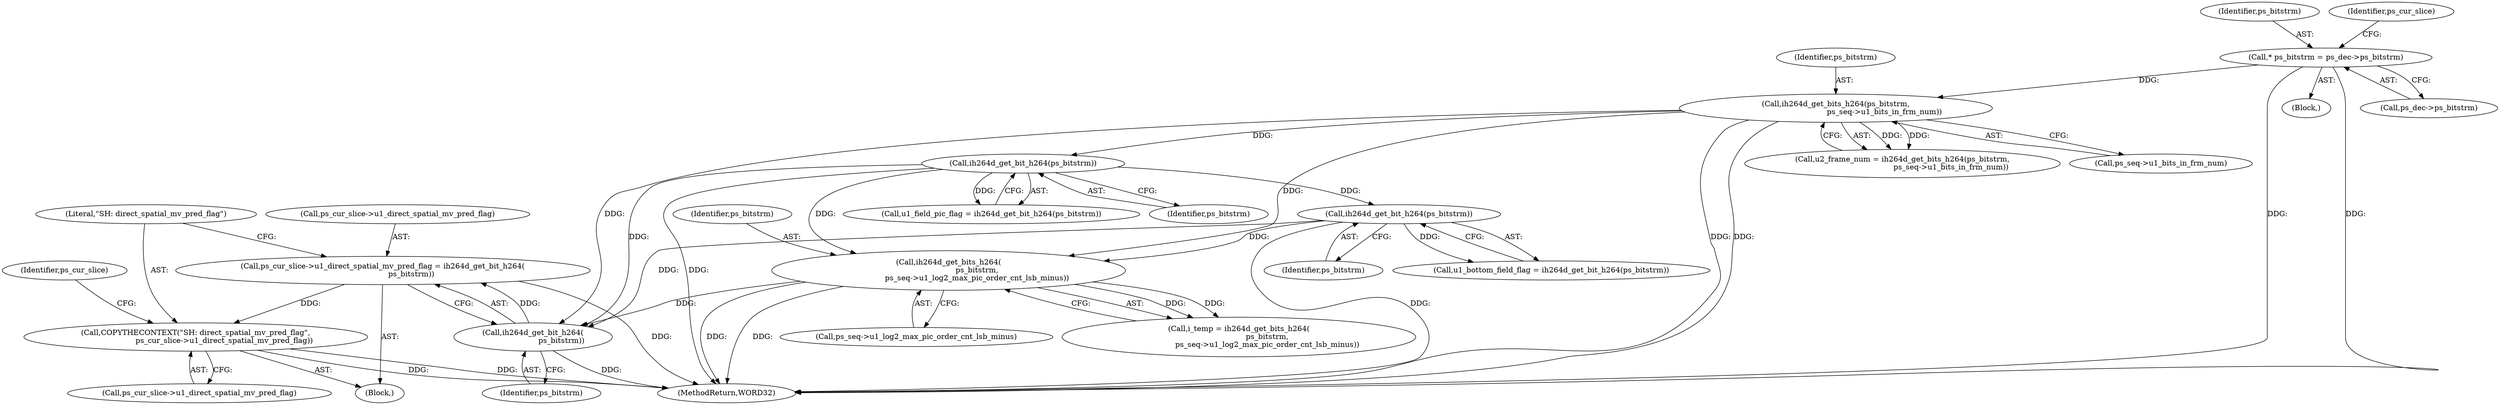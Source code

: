 digraph "0_Android_494561291a503840f385fbcd11d9bc5f4dc502b8_2@pointer" {
"1001582" [label="(Call,COPYTHECONTEXT(\"SH: direct_spatial_mv_pred_flag\",\n                        ps_cur_slice->u1_direct_spatial_mv_pred_flag))"];
"1001576" [label="(Call,ps_cur_slice->u1_direct_spatial_mv_pred_flag = ih264d_get_bit_h264(\n                        ps_bitstrm))"];
"1001580" [label="(Call,ih264d_get_bit_h264(\n                        ps_bitstrm))"];
"1000650" [label="(Call,ih264d_get_bit_h264(ps_bitstrm))"];
"1000630" [label="(Call,ih264d_get_bit_h264(ps_bitstrm))"];
"1000461" [label="(Call,ih264d_get_bits_h264(ps_bitstrm,\n                                         ps_seq->u1_bits_in_frm_num))"];
"1000162" [label="(Call,* ps_bitstrm = ps_dec->ps_bitstrm)"];
"1000745" [label="(Call,ih264d_get_bits_h264(\n                        ps_bitstrm,\n                        ps_seq->u1_log2_max_pic_order_cnt_lsb_minus))"];
"1000160" [label="(Block,)"];
"1000630" [label="(Call,ih264d_get_bit_h264(ps_bitstrm))"];
"1000459" [label="(Call,u2_frame_num = ih264d_get_bits_h264(ps_bitstrm,\n                                         ps_seq->u1_bits_in_frm_num))"];
"1000461" [label="(Call,ih264d_get_bits_h264(ps_bitstrm,\n                                         ps_seq->u1_bits_in_frm_num))"];
"1000651" [label="(Identifier,ps_bitstrm)"];
"1000163" [label="(Identifier,ps_bitstrm)"];
"1000745" [label="(Call,ih264d_get_bits_h264(\n                        ps_bitstrm,\n                        ps_seq->u1_log2_max_pic_order_cnt_lsb_minus))"];
"1000162" [label="(Call,* ps_bitstrm = ps_dec->ps_bitstrm)"];
"1000628" [label="(Call,u1_field_pic_flag = ih264d_get_bit_h264(ps_bitstrm))"];
"1000747" [label="(Call,ps_seq->u1_log2_max_pic_order_cnt_lsb_minus)"];
"1001583" [label="(Literal,\"SH: direct_spatial_mv_pred_flag\")"];
"1000648" [label="(Call,u1_bottom_field_flag = ih264d_get_bit_h264(ps_bitstrm))"];
"1001589" [label="(Identifier,ps_cur_slice)"];
"1000650" [label="(Call,ih264d_get_bit_h264(ps_bitstrm))"];
"1000164" [label="(Call,ps_dec->ps_bitstrm)"];
"1000631" [label="(Identifier,ps_bitstrm)"];
"1001582" [label="(Call,COPYTHECONTEXT(\"SH: direct_spatial_mv_pred_flag\",\n                        ps_cur_slice->u1_direct_spatial_mv_pred_flag))"];
"1000462" [label="(Identifier,ps_bitstrm)"];
"1002619" [label="(MethodReturn,WORD32)"];
"1001584" [label="(Call,ps_cur_slice->u1_direct_spatial_mv_pred_flag)"];
"1000746" [label="(Identifier,ps_bitstrm)"];
"1001576" [label="(Call,ps_cur_slice->u1_direct_spatial_mv_pred_flag = ih264d_get_bit_h264(\n                        ps_bitstrm))"];
"1001580" [label="(Call,ih264d_get_bit_h264(\n                        ps_bitstrm))"];
"1000463" [label="(Call,ps_seq->u1_bits_in_frm_num)"];
"1001581" [label="(Identifier,ps_bitstrm)"];
"1001577" [label="(Call,ps_cur_slice->u1_direct_spatial_mv_pred_flag)"];
"1000743" [label="(Call,i_temp = ih264d_get_bits_h264(\n                        ps_bitstrm,\n                        ps_seq->u1_log2_max_pic_order_cnt_lsb_minus))"];
"1000171" [label="(Identifier,ps_cur_slice)"];
"1001575" [label="(Block,)"];
"1001582" -> "1001575"  [label="AST: "];
"1001582" -> "1001584"  [label="CFG: "];
"1001583" -> "1001582"  [label="AST: "];
"1001584" -> "1001582"  [label="AST: "];
"1001589" -> "1001582"  [label="CFG: "];
"1001582" -> "1002619"  [label="DDG: "];
"1001582" -> "1002619"  [label="DDG: "];
"1001576" -> "1001582"  [label="DDG: "];
"1001576" -> "1001575"  [label="AST: "];
"1001576" -> "1001580"  [label="CFG: "];
"1001577" -> "1001576"  [label="AST: "];
"1001580" -> "1001576"  [label="AST: "];
"1001583" -> "1001576"  [label="CFG: "];
"1001576" -> "1002619"  [label="DDG: "];
"1001580" -> "1001576"  [label="DDG: "];
"1001580" -> "1001581"  [label="CFG: "];
"1001581" -> "1001580"  [label="AST: "];
"1001580" -> "1002619"  [label="DDG: "];
"1000650" -> "1001580"  [label="DDG: "];
"1000630" -> "1001580"  [label="DDG: "];
"1000745" -> "1001580"  [label="DDG: "];
"1000461" -> "1001580"  [label="DDG: "];
"1000650" -> "1000648"  [label="AST: "];
"1000650" -> "1000651"  [label="CFG: "];
"1000651" -> "1000650"  [label="AST: "];
"1000648" -> "1000650"  [label="CFG: "];
"1000650" -> "1002619"  [label="DDG: "];
"1000650" -> "1000648"  [label="DDG: "];
"1000630" -> "1000650"  [label="DDG: "];
"1000650" -> "1000745"  [label="DDG: "];
"1000630" -> "1000628"  [label="AST: "];
"1000630" -> "1000631"  [label="CFG: "];
"1000631" -> "1000630"  [label="AST: "];
"1000628" -> "1000630"  [label="CFG: "];
"1000630" -> "1002619"  [label="DDG: "];
"1000630" -> "1000628"  [label="DDG: "];
"1000461" -> "1000630"  [label="DDG: "];
"1000630" -> "1000745"  [label="DDG: "];
"1000461" -> "1000459"  [label="AST: "];
"1000461" -> "1000463"  [label="CFG: "];
"1000462" -> "1000461"  [label="AST: "];
"1000463" -> "1000461"  [label="AST: "];
"1000459" -> "1000461"  [label="CFG: "];
"1000461" -> "1002619"  [label="DDG: "];
"1000461" -> "1002619"  [label="DDG: "];
"1000461" -> "1000459"  [label="DDG: "];
"1000461" -> "1000459"  [label="DDG: "];
"1000162" -> "1000461"  [label="DDG: "];
"1000461" -> "1000745"  [label="DDG: "];
"1000162" -> "1000160"  [label="AST: "];
"1000162" -> "1000164"  [label="CFG: "];
"1000163" -> "1000162"  [label="AST: "];
"1000164" -> "1000162"  [label="AST: "];
"1000171" -> "1000162"  [label="CFG: "];
"1000162" -> "1002619"  [label="DDG: "];
"1000162" -> "1002619"  [label="DDG: "];
"1000745" -> "1000743"  [label="AST: "];
"1000745" -> "1000747"  [label="CFG: "];
"1000746" -> "1000745"  [label="AST: "];
"1000747" -> "1000745"  [label="AST: "];
"1000743" -> "1000745"  [label="CFG: "];
"1000745" -> "1002619"  [label="DDG: "];
"1000745" -> "1002619"  [label="DDG: "];
"1000745" -> "1000743"  [label="DDG: "];
"1000745" -> "1000743"  [label="DDG: "];
}
